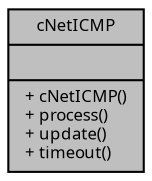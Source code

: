 digraph "cNetICMP"
{
  edge [fontname="Sans",fontsize="8",labelfontname="Sans",labelfontsize="8"];
  node [fontname="Sans",fontsize="8",shape=record];
  Node1 [label="{cNetICMP\n||+ cNetICMP()\l+ process()\l+ update()\l+ timeout()\l}",height=0.2,width=0.4,color="black", fillcolor="grey75", style="filled", fontcolor="black"];
}
